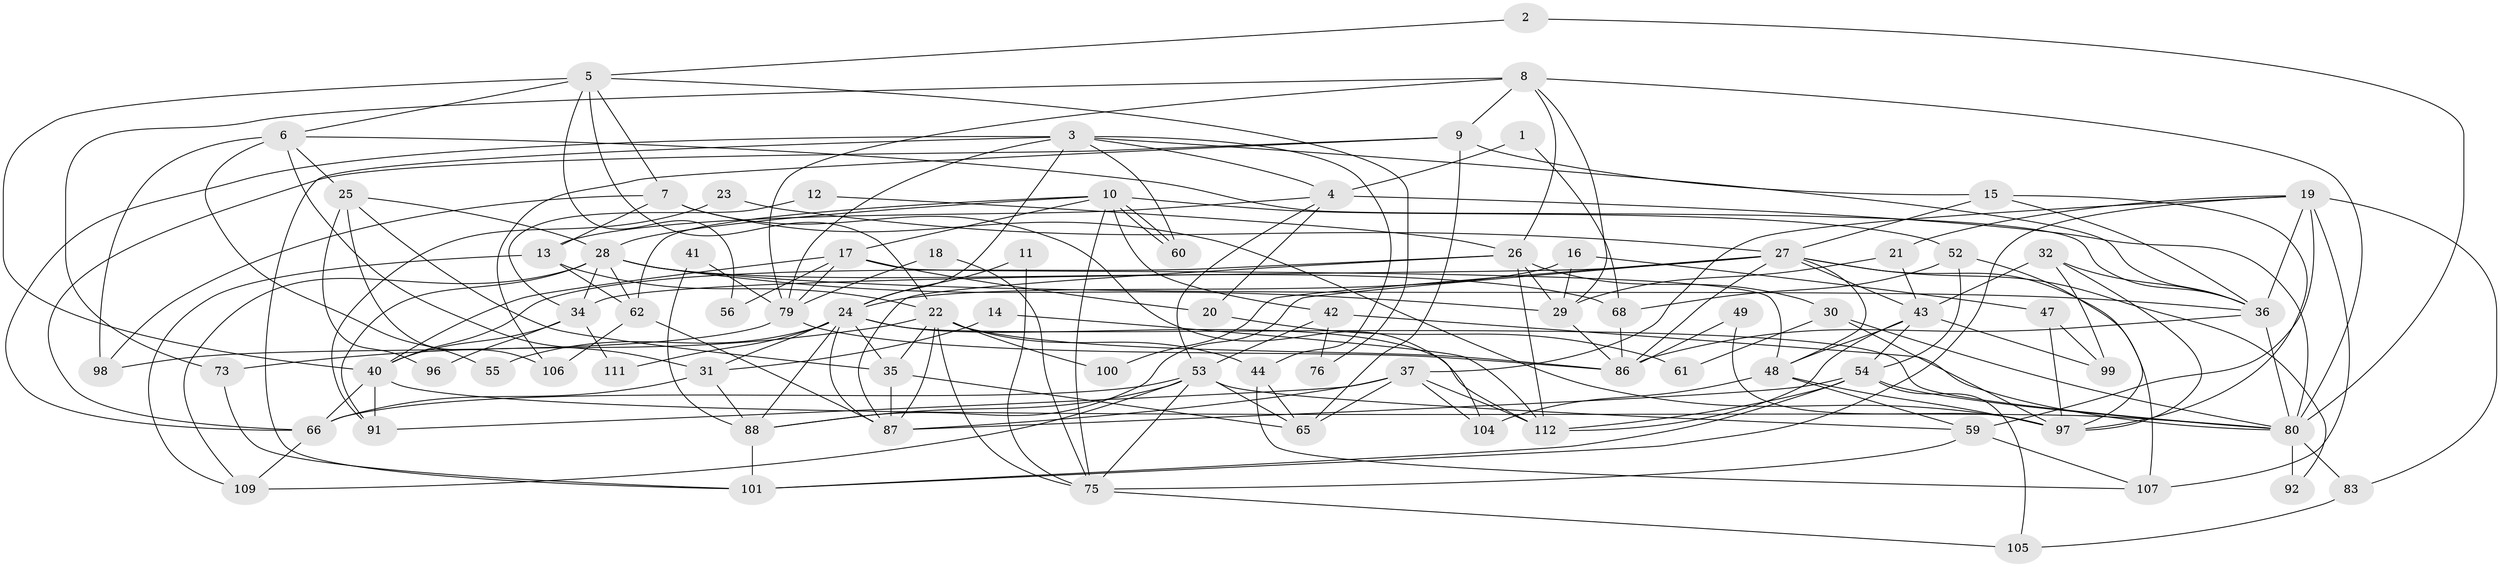 // original degree distribution, {2: 0.17647058823529413, 5: 0.18487394957983194, 4: 0.2857142857142857, 3: 0.21008403361344538, 6: 0.08403361344537816, 7: 0.025210084033613446, 8: 0.03361344537815126}
// Generated by graph-tools (version 1.1) at 2025/41/03/06/25 10:41:52]
// undirected, 80 vertices, 193 edges
graph export_dot {
graph [start="1"]
  node [color=gray90,style=filled];
  1;
  2;
  3 [super="+77"];
  4 [super="+38"];
  5 [super="+39"];
  6 [super="+82"];
  7 [super="+57"];
  8 [super="+33"];
  9 [super="+67"];
  10 [super="+69"];
  11;
  12;
  13 [super="+78"];
  14;
  15;
  16;
  17 [super="+118"];
  18;
  19 [super="+93"];
  20;
  21;
  22 [super="+51"];
  23;
  24 [super="+81"];
  25 [super="+116"];
  26 [super="+46"];
  27 [super="+45"];
  28 [super="+90"];
  29 [super="+63"];
  30;
  31;
  32;
  34 [super="+72"];
  35 [super="+84"];
  36 [super="+64"];
  37 [super="+70"];
  40 [super="+74"];
  41;
  42;
  43 [super="+71"];
  44;
  47;
  48 [super="+50"];
  49;
  52;
  53 [super="+103"];
  54 [super="+58"];
  55;
  56;
  59 [super="+119"];
  60;
  61;
  62;
  65 [super="+85"];
  66 [super="+117"];
  68 [super="+108"];
  73;
  75 [super="+102"];
  76;
  79 [super="+110"];
  80 [super="+95"];
  83;
  86 [super="+113"];
  87 [super="+114"];
  88 [super="+89"];
  91 [super="+94"];
  92;
  96;
  97 [super="+115"];
  98;
  99;
  100;
  101;
  104;
  105;
  106;
  107;
  109;
  111;
  112;
  1 -- 4;
  1 -- 68;
  2 -- 5;
  2 -- 80;
  3 -- 24;
  3 -- 60;
  3 -- 66;
  3 -- 4;
  3 -- 101;
  3 -- 44;
  3 -- 79;
  3 -- 36;
  4 -- 80;
  4 -- 20;
  4 -- 53;
  4 -- 13;
  5 -- 40;
  5 -- 6;
  5 -- 22;
  5 -- 56;
  5 -- 76;
  5 -- 7;
  6 -- 55;
  6 -- 25;
  6 -- 98;
  6 -- 36;
  6 -- 31;
  7 -- 104;
  7 -- 97;
  7 -- 13;
  7 -- 98;
  8 -- 73;
  8 -- 29;
  8 -- 80;
  8 -- 9;
  8 -- 26;
  8 -- 79;
  9 -- 15;
  9 -- 106 [weight=2];
  9 -- 66;
  9 -- 65;
  10 -- 60;
  10 -- 60;
  10 -- 17;
  10 -- 28;
  10 -- 62;
  10 -- 75;
  10 -- 42;
  10 -- 52;
  11 -- 75;
  11 -- 24;
  12 -- 26;
  12 -- 34;
  13 -- 109;
  13 -- 62;
  13 -- 22;
  14 -- 112;
  14 -- 31;
  15 -- 36;
  15 -- 97;
  15 -- 27;
  16 -- 29;
  16 -- 24;
  16 -- 47;
  17 -- 56;
  17 -- 48;
  17 -- 20;
  17 -- 40;
  17 -- 79;
  18 -- 75;
  18 -- 79;
  19 -- 107;
  19 -- 21;
  19 -- 83;
  19 -- 36;
  19 -- 101;
  19 -- 37;
  19 -- 59;
  20 -- 61;
  21 -- 43;
  21 -- 29;
  22 -- 73;
  22 -- 44 [weight=2];
  22 -- 75;
  22 -- 86;
  22 -- 87;
  22 -- 100;
  22 -- 35;
  23 -- 91;
  23 -- 27;
  24 -- 31;
  24 -- 111;
  24 -- 87;
  24 -- 80;
  24 -- 112;
  24 -- 55;
  24 -- 88 [weight=2];
  24 -- 35;
  25 -- 106;
  25 -- 96;
  25 -- 35;
  25 -- 28;
  26 -- 112;
  26 -- 87;
  26 -- 30;
  26 -- 29;
  26 -- 40;
  27 -- 48;
  27 -- 92;
  27 -- 34;
  27 -- 100;
  27 -- 86;
  27 -- 88;
  27 -- 107;
  27 -- 43;
  28 -- 36;
  28 -- 109;
  28 -- 91;
  28 -- 29;
  28 -- 62;
  28 -- 34;
  28 -- 68;
  29 -- 86;
  30 -- 97;
  30 -- 61;
  30 -- 80;
  31 -- 66;
  31 -- 88;
  32 -- 99;
  32 -- 97;
  32 -- 36;
  32 -- 43;
  34 -- 111;
  34 -- 96;
  34 -- 40;
  35 -- 65;
  35 -- 87;
  36 -- 86;
  36 -- 80;
  37 -- 104;
  37 -- 112;
  37 -- 87;
  37 -- 91;
  37 -- 65;
  40 -- 91 [weight=2];
  40 -- 80;
  40 -- 66;
  41 -- 79;
  41 -- 88;
  42 -- 76;
  42 -- 53;
  42 -- 80;
  43 -- 99;
  43 -- 112;
  43 -- 54;
  43 -- 48;
  44 -- 107;
  44 -- 65;
  47 -- 99;
  47 -- 97;
  48 -- 104;
  48 -- 59;
  48 -- 97;
  49 -- 86;
  49 -- 97;
  52 -- 54;
  52 -- 68;
  52 -- 97;
  53 -- 59;
  53 -- 65;
  53 -- 109;
  53 -- 75;
  53 -- 66;
  53 -- 88;
  54 -- 87;
  54 -- 112;
  54 -- 101;
  54 -- 105;
  54 -- 80;
  59 -- 107;
  59 -- 75;
  62 -- 106;
  62 -- 87;
  66 -- 109;
  68 -- 86;
  73 -- 101;
  75 -- 105;
  79 -- 98;
  79 -- 86;
  80 -- 92;
  80 -- 83;
  83 -- 105;
  88 -- 101;
}
